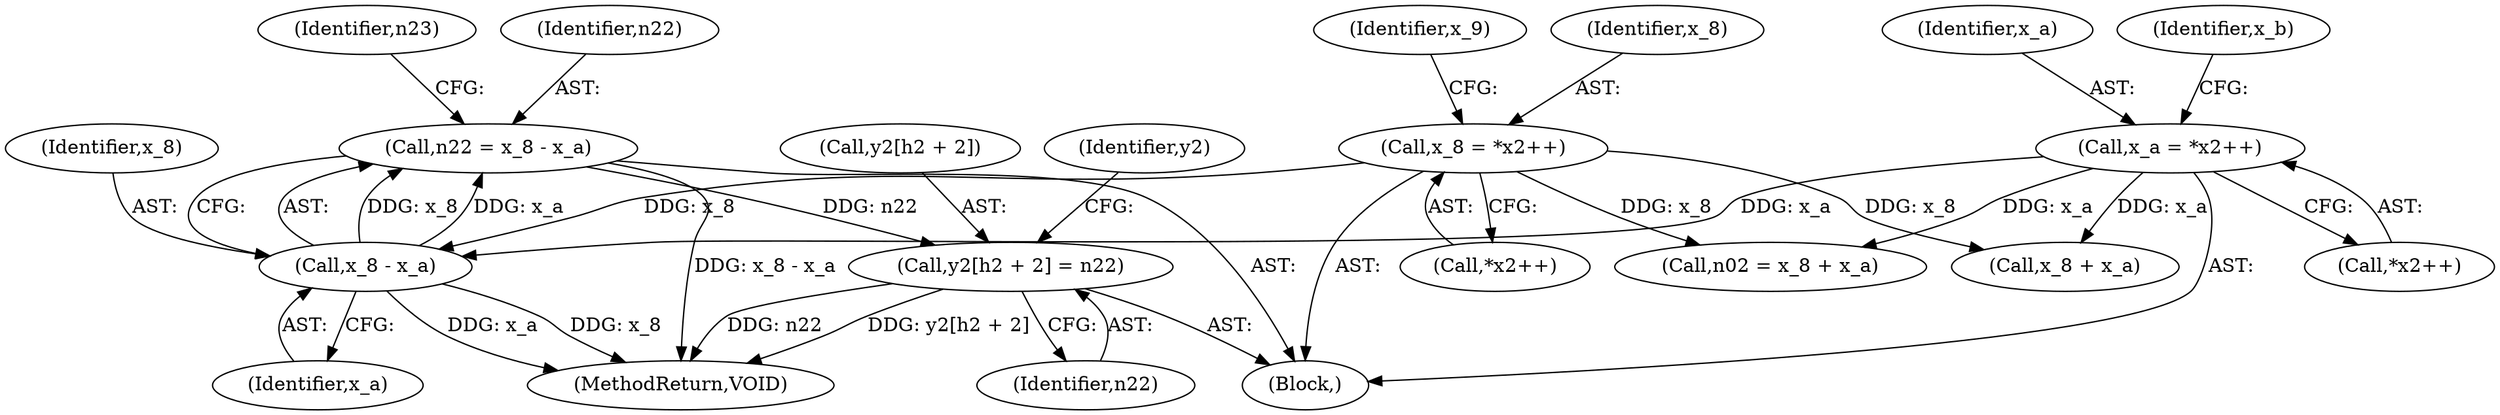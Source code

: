 digraph "1_Android_04e8cd58f075bec5892e369c8deebca9c67e855c@integer" {
"1000405" [label="(Call,n22 = x_8 - x_a)"];
"1000407" [label="(Call,x_8 - x_a)"];
"1000355" [label="(Call,x_8 = *x2++)"];
"1000365" [label="(Call,x_a = *x2++)"];
"1000463" [label="(Call,y2[h2 + 2] = n22)"];
"1000397" [label="(Call,x_8 + x_a)"];
"1000219" [label="(Block,)"];
"1000357" [label="(Call,*x2++)"];
"1000505" [label="(MethodReturn,VOID)"];
"1000395" [label="(Call,n02 = x_8 + x_a)"];
"1000355" [label="(Call,x_8 = *x2++)"];
"1000365" [label="(Call,x_a = *x2++)"];
"1000464" [label="(Call,y2[h2 + 2])"];
"1000407" [label="(Call,x_8 - x_a)"];
"1000361" [label="(Identifier,x_9)"];
"1000408" [label="(Identifier,x_8)"];
"1000366" [label="(Identifier,x_a)"];
"1000463" [label="(Call,y2[h2 + 2] = n22)"];
"1000411" [label="(Identifier,n23)"];
"1000469" [label="(Identifier,n22)"];
"1000406" [label="(Identifier,n22)"];
"1000472" [label="(Identifier,y2)"];
"1000409" [label="(Identifier,x_a)"];
"1000405" [label="(Call,n22 = x_8 - x_a)"];
"1000367" [label="(Call,*x2++)"];
"1000356" [label="(Identifier,x_8)"];
"1000371" [label="(Identifier,x_b)"];
"1000405" -> "1000219"  [label="AST: "];
"1000405" -> "1000407"  [label="CFG: "];
"1000406" -> "1000405"  [label="AST: "];
"1000407" -> "1000405"  [label="AST: "];
"1000411" -> "1000405"  [label="CFG: "];
"1000405" -> "1000505"  [label="DDG: x_8 - x_a"];
"1000407" -> "1000405"  [label="DDG: x_8"];
"1000407" -> "1000405"  [label="DDG: x_a"];
"1000405" -> "1000463"  [label="DDG: n22"];
"1000407" -> "1000409"  [label="CFG: "];
"1000408" -> "1000407"  [label="AST: "];
"1000409" -> "1000407"  [label="AST: "];
"1000407" -> "1000505"  [label="DDG: x_a"];
"1000407" -> "1000505"  [label="DDG: x_8"];
"1000355" -> "1000407"  [label="DDG: x_8"];
"1000365" -> "1000407"  [label="DDG: x_a"];
"1000355" -> "1000219"  [label="AST: "];
"1000355" -> "1000357"  [label="CFG: "];
"1000356" -> "1000355"  [label="AST: "];
"1000357" -> "1000355"  [label="AST: "];
"1000361" -> "1000355"  [label="CFG: "];
"1000355" -> "1000395"  [label="DDG: x_8"];
"1000355" -> "1000397"  [label="DDG: x_8"];
"1000365" -> "1000219"  [label="AST: "];
"1000365" -> "1000367"  [label="CFG: "];
"1000366" -> "1000365"  [label="AST: "];
"1000367" -> "1000365"  [label="AST: "];
"1000371" -> "1000365"  [label="CFG: "];
"1000365" -> "1000395"  [label="DDG: x_a"];
"1000365" -> "1000397"  [label="DDG: x_a"];
"1000463" -> "1000219"  [label="AST: "];
"1000463" -> "1000469"  [label="CFG: "];
"1000464" -> "1000463"  [label="AST: "];
"1000469" -> "1000463"  [label="AST: "];
"1000472" -> "1000463"  [label="CFG: "];
"1000463" -> "1000505"  [label="DDG: n22"];
"1000463" -> "1000505"  [label="DDG: y2[h2 + 2]"];
}
